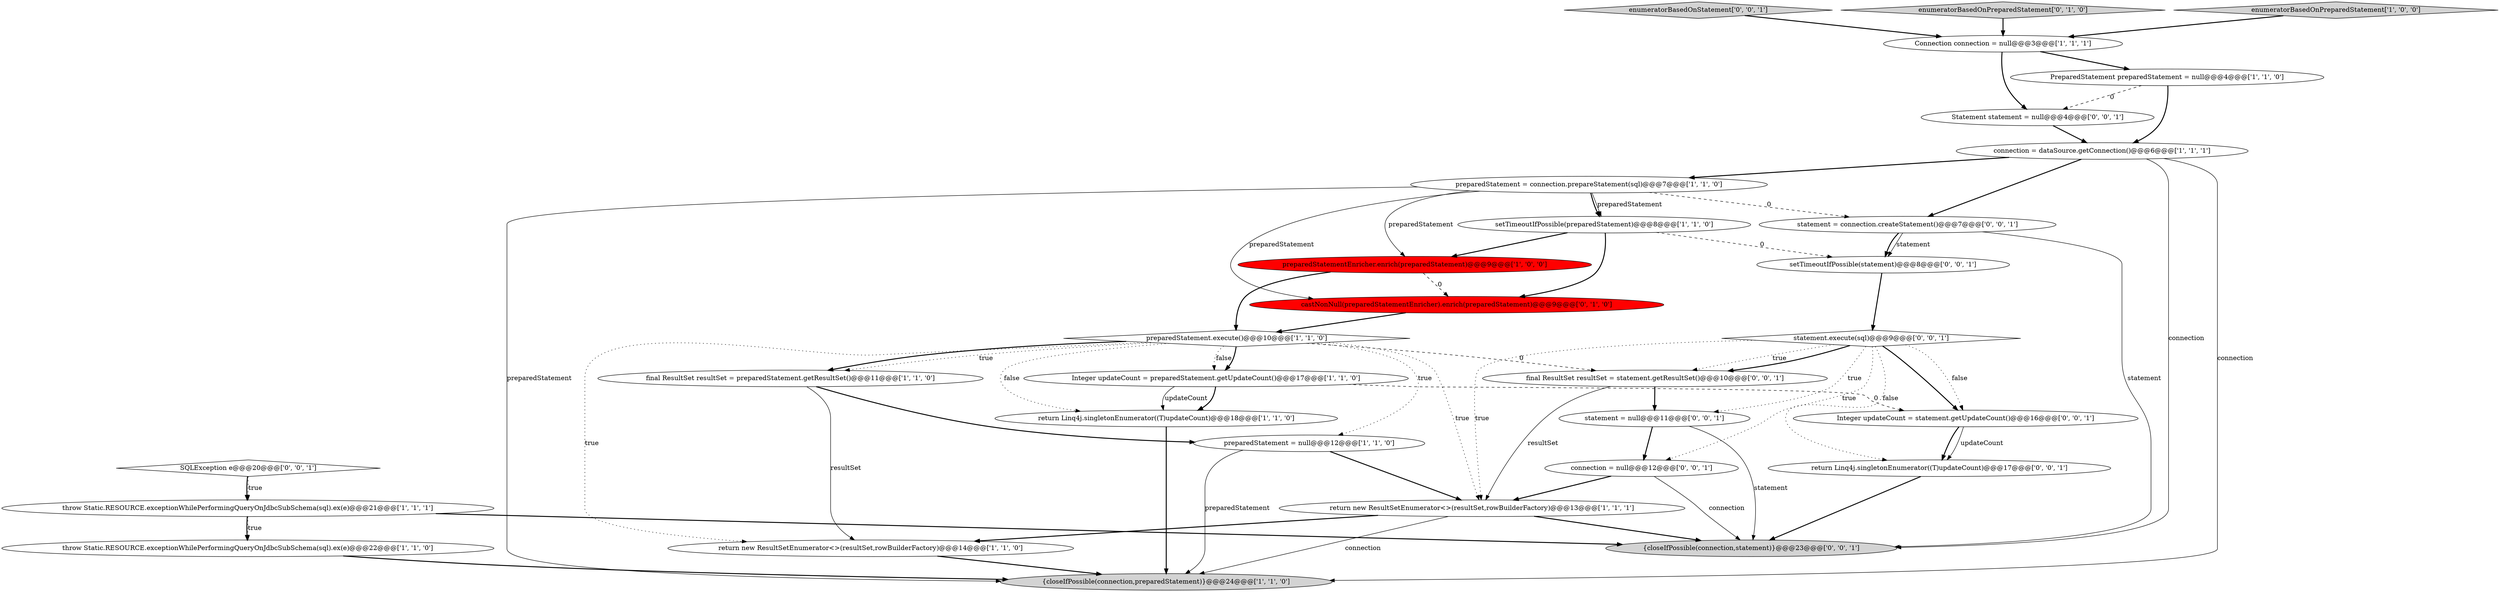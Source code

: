 digraph {
24 [style = filled, label = "SQLException e@@@20@@@['0', '0', '1']", fillcolor = white, shape = diamond image = "AAA0AAABBB3BBB"];
8 [style = filled, label = "Integer updateCount = preparedStatement.getUpdateCount()@@@17@@@['1', '1', '0']", fillcolor = white, shape = ellipse image = "AAA0AAABBB1BBB"];
10 [style = filled, label = "preparedStatement = connection.prepareStatement(sql)@@@7@@@['1', '1', '0']", fillcolor = white, shape = ellipse image = "AAA0AAABBB1BBB"];
19 [style = filled, label = "statement.execute(sql)@@@9@@@['0', '0', '1']", fillcolor = white, shape = diamond image = "AAA0AAABBB3BBB"];
21 [style = filled, label = "Statement statement = null@@@4@@@['0', '0', '1']", fillcolor = white, shape = ellipse image = "AAA0AAABBB3BBB"];
17 [style = filled, label = "castNonNull(preparedStatementEnricher).enrich(preparedStatement)@@@9@@@['0', '1', '0']", fillcolor = red, shape = ellipse image = "AAA1AAABBB2BBB"];
3 [style = filled, label = "return Linq4j.singletonEnumerator((T)updateCount)@@@18@@@['1', '1', '0']", fillcolor = white, shape = ellipse image = "AAA0AAABBB1BBB"];
15 [style = filled, label = "throw Static.RESOURCE.exceptionWhilePerformingQueryOnJdbcSubSchema(sql).ex(e)@@@21@@@['1', '1', '1']", fillcolor = white, shape = ellipse image = "AAA0AAABBB1BBB"];
14 [style = filled, label = "return new ResultSetEnumerator<>(resultSet,rowBuilderFactory)@@@14@@@['1', '1', '0']", fillcolor = white, shape = ellipse image = "AAA0AAABBB1BBB"];
27 [style = filled, label = "statement = connection.createStatement()@@@7@@@['0', '0', '1']", fillcolor = white, shape = ellipse image = "AAA0AAABBB3BBB"];
25 [style = filled, label = "return Linq4j.singletonEnumerator((T)updateCount)@@@17@@@['0', '0', '1']", fillcolor = white, shape = ellipse image = "AAA0AAABBB3BBB"];
30 [style = filled, label = "Integer updateCount = statement.getUpdateCount()@@@16@@@['0', '0', '1']", fillcolor = white, shape = ellipse image = "AAA0AAABBB3BBB"];
11 [style = filled, label = "setTimeoutIfPossible(preparedStatement)@@@8@@@['1', '1', '0']", fillcolor = white, shape = ellipse image = "AAA0AAABBB1BBB"];
6 [style = filled, label = "preparedStatement = null@@@12@@@['1', '1', '0']", fillcolor = white, shape = ellipse image = "AAA0AAABBB1BBB"];
13 [style = filled, label = "final ResultSet resultSet = preparedStatement.getResultSet()@@@11@@@['1', '1', '0']", fillcolor = white, shape = ellipse image = "AAA0AAABBB1BBB"];
12 [style = filled, label = "preparedStatement.execute()@@@10@@@['1', '1', '0']", fillcolor = white, shape = diamond image = "AAA0AAABBB1BBB"];
9 [style = filled, label = "PreparedStatement preparedStatement = null@@@4@@@['1', '1', '0']", fillcolor = white, shape = ellipse image = "AAA0AAABBB1BBB"];
22 [style = filled, label = "enumeratorBasedOnStatement['0', '0', '1']", fillcolor = lightgray, shape = diamond image = "AAA0AAABBB3BBB"];
16 [style = filled, label = "throw Static.RESOURCE.exceptionWhilePerformingQueryOnJdbcSubSchema(sql).ex(e)@@@22@@@['1', '1', '0']", fillcolor = white, shape = ellipse image = "AAA0AAABBB1BBB"];
23 [style = filled, label = "statement = null@@@11@@@['0', '0', '1']", fillcolor = white, shape = ellipse image = "AAA0AAABBB3BBB"];
26 [style = filled, label = "{closeIfPossible(connection,statement)}@@@23@@@['0', '0', '1']", fillcolor = lightgray, shape = ellipse image = "AAA0AAABBB3BBB"];
28 [style = filled, label = "connection = null@@@12@@@['0', '0', '1']", fillcolor = white, shape = ellipse image = "AAA0AAABBB3BBB"];
1 [style = filled, label = "{closeIfPossible(connection,preparedStatement)}@@@24@@@['1', '1', '0']", fillcolor = lightgray, shape = ellipse image = "AAA0AAABBB1BBB"];
0 [style = filled, label = "return new ResultSetEnumerator<>(resultSet,rowBuilderFactory)@@@13@@@['1', '1', '1']", fillcolor = white, shape = ellipse image = "AAA0AAABBB1BBB"];
18 [style = filled, label = "enumeratorBasedOnPreparedStatement['0', '1', '0']", fillcolor = lightgray, shape = diamond image = "AAA0AAABBB2BBB"];
7 [style = filled, label = "Connection connection = null@@@3@@@['1', '1', '1']", fillcolor = white, shape = ellipse image = "AAA0AAABBB1BBB"];
5 [style = filled, label = "connection = dataSource.getConnection()@@@6@@@['1', '1', '1']", fillcolor = white, shape = ellipse image = "AAA0AAABBB1BBB"];
29 [style = filled, label = "setTimeoutIfPossible(statement)@@@8@@@['0', '0', '1']", fillcolor = white, shape = ellipse image = "AAA0AAABBB3BBB"];
2 [style = filled, label = "enumeratorBasedOnPreparedStatement['1', '0', '0']", fillcolor = lightgray, shape = diamond image = "AAA0AAABBB1BBB"];
20 [style = filled, label = "final ResultSet resultSet = statement.getResultSet()@@@10@@@['0', '0', '1']", fillcolor = white, shape = ellipse image = "AAA0AAABBB3BBB"];
4 [style = filled, label = "preparedStatementEnricher.enrich(preparedStatement)@@@9@@@['1', '0', '0']", fillcolor = red, shape = ellipse image = "AAA1AAABBB1BBB"];
5->10 [style = bold, label=""];
0->26 [style = bold, label=""];
12->20 [style = dashed, label="0"];
3->1 [style = bold, label=""];
30->25 [style = solid, label="updateCount"];
4->17 [style = dashed, label="0"];
24->15 [style = bold, label=""];
23->26 [style = solid, label="statement"];
19->20 [style = dotted, label="true"];
19->20 [style = bold, label=""];
11->4 [style = bold, label=""];
8->3 [style = bold, label=""];
10->1 [style = solid, label="preparedStatement"];
11->29 [style = dashed, label="0"];
19->23 [style = dotted, label="true"];
30->25 [style = bold, label=""];
19->30 [style = dotted, label="false"];
6->0 [style = bold, label=""];
0->1 [style = solid, label="connection"];
10->4 [style = solid, label="preparedStatement"];
15->16 [style = dotted, label="true"];
10->27 [style = dashed, label="0"];
15->16 [style = bold, label=""];
13->14 [style = solid, label="resultSet"];
19->25 [style = dotted, label="false"];
22->7 [style = bold, label=""];
14->1 [style = bold, label=""];
15->26 [style = bold, label=""];
5->26 [style = solid, label="connection"];
23->28 [style = bold, label=""];
7->9 [style = bold, label=""];
28->0 [style = bold, label=""];
12->13 [style = bold, label=""];
21->5 [style = bold, label=""];
12->14 [style = dotted, label="true"];
19->28 [style = dotted, label="true"];
0->14 [style = bold, label=""];
17->12 [style = bold, label=""];
5->1 [style = solid, label="connection"];
12->13 [style = dotted, label="true"];
12->8 [style = dotted, label="false"];
29->19 [style = bold, label=""];
20->23 [style = bold, label=""];
16->1 [style = bold, label=""];
12->6 [style = dotted, label="true"];
20->0 [style = solid, label="resultSet"];
9->21 [style = dashed, label="0"];
12->8 [style = bold, label=""];
19->0 [style = dotted, label="true"];
19->30 [style = bold, label=""];
28->26 [style = solid, label="connection"];
25->26 [style = bold, label=""];
24->15 [style = dotted, label="true"];
9->5 [style = bold, label=""];
4->12 [style = bold, label=""];
7->21 [style = bold, label=""];
11->17 [style = bold, label=""];
12->0 [style = dotted, label="true"];
27->29 [style = solid, label="statement"];
8->3 [style = solid, label="updateCount"];
10->17 [style = solid, label="preparedStatement"];
12->3 [style = dotted, label="false"];
8->30 [style = dashed, label="0"];
5->27 [style = bold, label=""];
2->7 [style = bold, label=""];
13->6 [style = bold, label=""];
27->29 [style = bold, label=""];
18->7 [style = bold, label=""];
6->1 [style = solid, label="preparedStatement"];
27->26 [style = solid, label="statement"];
10->11 [style = solid, label="preparedStatement"];
10->11 [style = bold, label=""];
}
